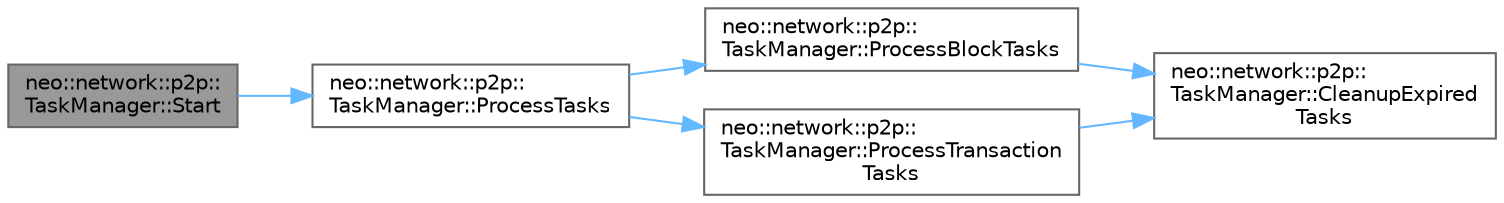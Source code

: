 digraph "neo::network::p2p::TaskManager::Start"
{
 // LATEX_PDF_SIZE
  bgcolor="transparent";
  edge [fontname=Helvetica,fontsize=10,labelfontname=Helvetica,labelfontsize=10];
  node [fontname=Helvetica,fontsize=10,shape=box,height=0.2,width=0.4];
  rankdir="LR";
  Node1 [id="Node000001",label="neo::network::p2p::\lTaskManager::Start",height=0.2,width=0.4,color="gray40", fillcolor="grey60", style="filled", fontcolor="black",tooltip="Starts the task manager."];
  Node1 -> Node2 [id="edge1_Node000001_Node000002",color="steelblue1",style="solid",tooltip=" "];
  Node2 [id="Node000002",label="neo::network::p2p::\lTaskManager::ProcessTasks",height=0.2,width=0.4,color="grey40", fillcolor="white", style="filled",URL="$classneo_1_1network_1_1p2p_1_1_task_manager.html#a301c95ed541f7192a299246696cc718e",tooltip="Processes tasks."];
  Node2 -> Node3 [id="edge2_Node000002_Node000003",color="steelblue1",style="solid",tooltip=" "];
  Node3 [id="Node000003",label="neo::network::p2p::\lTaskManager::ProcessBlockTasks",height=0.2,width=0.4,color="grey40", fillcolor="white", style="filled",URL="$classneo_1_1network_1_1p2p_1_1_task_manager.html#ac2023e9a1bce5ce603df8e883b756539",tooltip="Processes block tasks."];
  Node3 -> Node4 [id="edge3_Node000003_Node000004",color="steelblue1",style="solid",tooltip=" "];
  Node4 [id="Node000004",label="neo::network::p2p::\lTaskManager::CleanupExpired\lTasks",height=0.2,width=0.4,color="grey40", fillcolor="white", style="filled",URL="$classneo_1_1network_1_1p2p_1_1_task_manager.html#aff3c0106795c57bcb1d8408ddbf2b7d0",tooltip="Cleans up expired tasks."];
  Node2 -> Node5 [id="edge4_Node000002_Node000005",color="steelblue1",style="solid",tooltip=" "];
  Node5 [id="Node000005",label="neo::network::p2p::\lTaskManager::ProcessTransaction\lTasks",height=0.2,width=0.4,color="grey40", fillcolor="white", style="filled",URL="$classneo_1_1network_1_1p2p_1_1_task_manager.html#aa63358cb65e5ec4cccdd84bb5b6fdd39",tooltip="Processes transaction tasks."];
  Node5 -> Node4 [id="edge5_Node000005_Node000004",color="steelblue1",style="solid",tooltip=" "];
}
